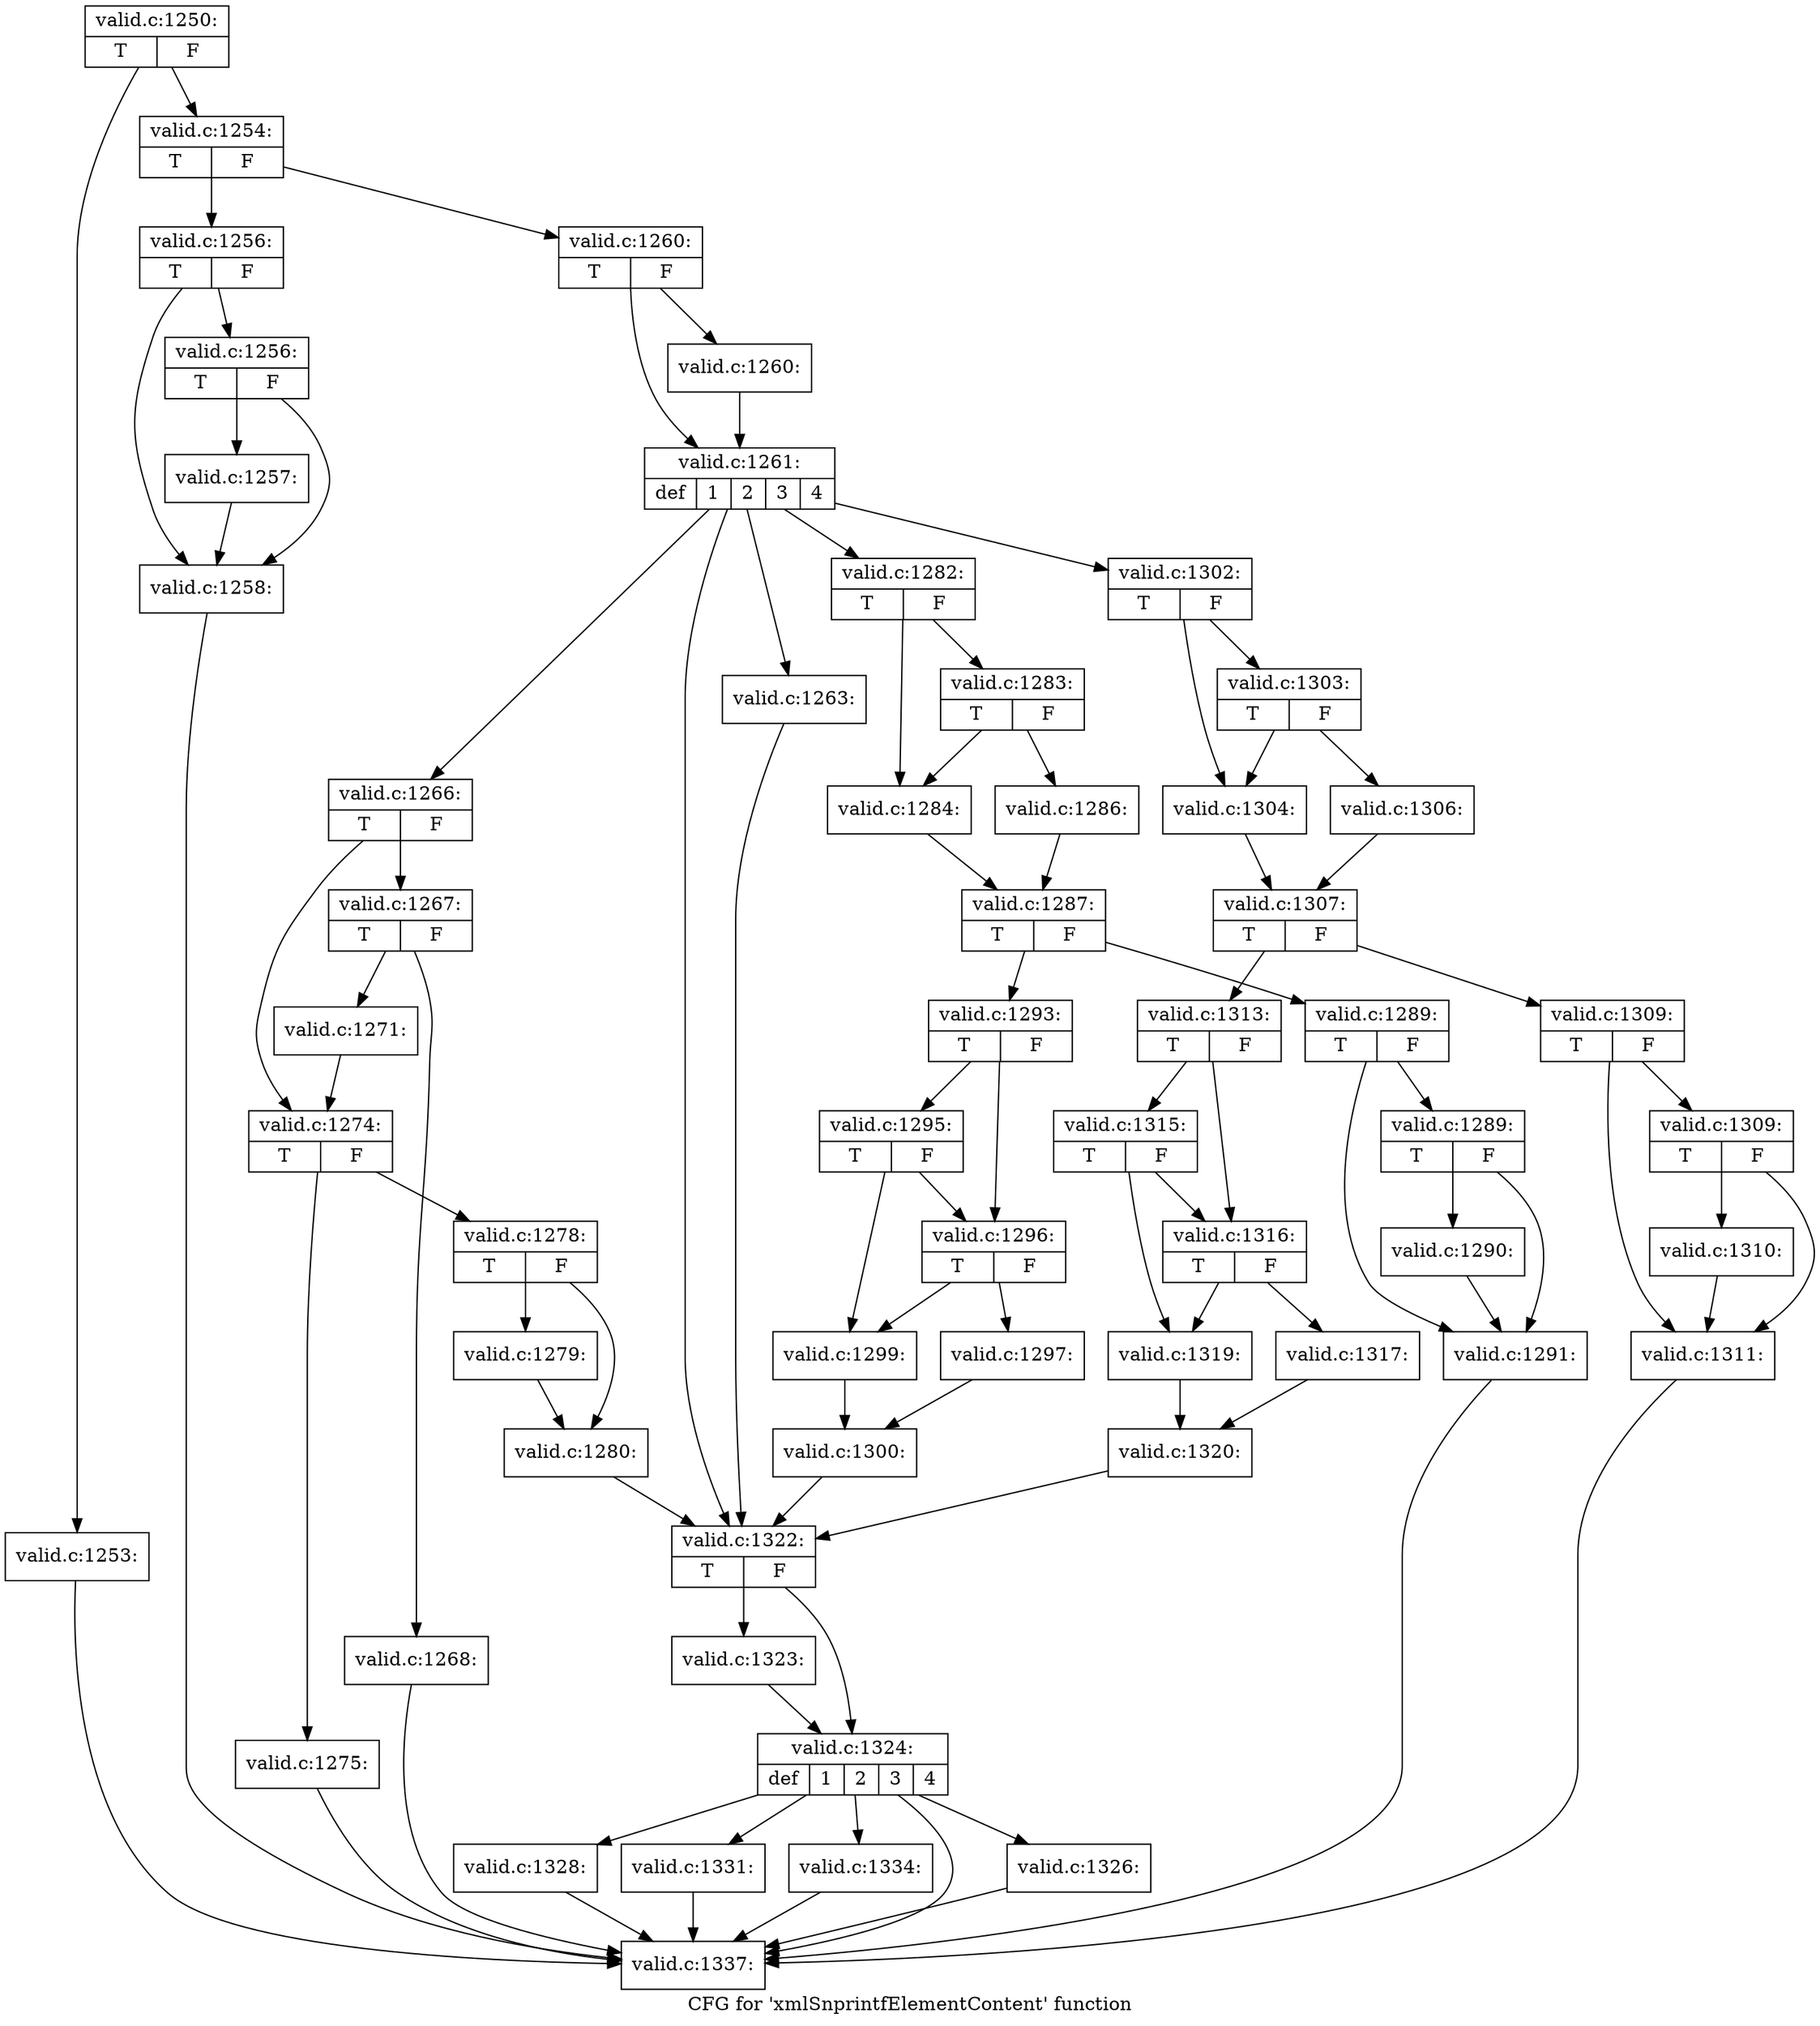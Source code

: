 digraph "CFG for 'xmlSnprintfElementContent' function" {
	label="CFG for 'xmlSnprintfElementContent' function";

	Node0x4f11970 [shape=record,label="{valid.c:1250:|{<s0>T|<s1>F}}"];
	Node0x4f11970 -> Node0x4f16ed0;
	Node0x4f11970 -> Node0x4f16f20;
	Node0x4f16ed0 [shape=record,label="{valid.c:1253:}"];
	Node0x4f16ed0 -> Node0x4f25c00;
	Node0x4f16f20 [shape=record,label="{valid.c:1254:|{<s0>T|<s1>F}}"];
	Node0x4f16f20 -> Node0x4f17b10;
	Node0x4f16f20 -> Node0x4f17e40;
	Node0x4f17b10 [shape=record,label="{valid.c:1256:|{<s0>T|<s1>F}}"];
	Node0x4f17b10 -> Node0x4f183a0;
	Node0x4f17b10 -> Node0x4f18350;
	Node0x4f183a0 [shape=record,label="{valid.c:1256:|{<s0>T|<s1>F}}"];
	Node0x4f183a0 -> Node0x4f18300;
	Node0x4f183a0 -> Node0x4f18350;
	Node0x4f18300 [shape=record,label="{valid.c:1257:}"];
	Node0x4f18300 -> Node0x4f18350;
	Node0x4f18350 [shape=record,label="{valid.c:1258:}"];
	Node0x4f18350 -> Node0x4f25c00;
	Node0x4f17e40 [shape=record,label="{valid.c:1260:|{<s0>T|<s1>F}}"];
	Node0x4f17e40 -> Node0x4f18fd0;
	Node0x4f17e40 -> Node0x4f19300;
	Node0x4f18fd0 [shape=record,label="{valid.c:1260:}"];
	Node0x4f18fd0 -> Node0x4f19300;
	Node0x4f19300 [shape=record,label="{valid.c:1261:|{<s0>def|<s1>1|<s2>2|<s3>3|<s4>4}}"];
	Node0x4f19300 -> Node0x4f19940;
	Node0x4f19300 -> Node0x4f19dc0;
	Node0x4f19300 -> Node0x4f1a160;
	Node0x4f19300 -> Node0x4f1ce20;
	Node0x4f19300 -> Node0x4f211e0;
	Node0x4f19dc0 [shape=record,label="{valid.c:1263:}"];
	Node0x4f19dc0 -> Node0x4f19940;
	Node0x4f1a160 [shape=record,label="{valid.c:1266:|{<s0>T|<s1>F}}"];
	Node0x4f1a160 -> Node0x4f1a210;
	Node0x4f1a160 -> Node0x4f1a260;
	Node0x4f1a210 [shape=record,label="{valid.c:1267:|{<s0>T|<s1>F}}"];
	Node0x4f1a210 -> Node0x4f1a6d0;
	Node0x4f1a210 -> Node0x4f1a720;
	Node0x4f1a6d0 [shape=record,label="{valid.c:1268:}"];
	Node0x4f1a6d0 -> Node0x4f25c00;
	Node0x4f1a720 [shape=record,label="{valid.c:1271:}"];
	Node0x4f1a720 -> Node0x4f1a260;
	Node0x4f1a260 [shape=record,label="{valid.c:1274:|{<s0>T|<s1>F}}"];
	Node0x4f1a260 -> Node0x4f1ae70;
	Node0x4f1a260 -> Node0x4f1b1a0;
	Node0x4f1ae70 [shape=record,label="{valid.c:1275:}"];
	Node0x4f1ae70 -> Node0x4f25c00;
	Node0x4f1b1a0 [shape=record,label="{valid.c:1278:|{<s0>T|<s1>F}}"];
	Node0x4f1b1a0 -> Node0x4f1c560;
	Node0x4f1b1a0 -> Node0x4f1c5b0;
	Node0x4f1c560 [shape=record,label="{valid.c:1279:}"];
	Node0x4f1c560 -> Node0x4f1c5b0;
	Node0x4f1c5b0 [shape=record,label="{valid.c:1280:}"];
	Node0x4f1c5b0 -> Node0x4f19940;
	Node0x4f1ce20 [shape=record,label="{valid.c:1282:|{<s0>T|<s1>F}}"];
	Node0x4f1ce20 -> Node0x4f1ced0;
	Node0x4f1ce20 -> Node0x4f1cfc0;
	Node0x4f1cfc0 [shape=record,label="{valid.c:1283:|{<s0>T|<s1>F}}"];
	Node0x4f1cfc0 -> Node0x4f1ced0;
	Node0x4f1cfc0 -> Node0x4f1cf70;
	Node0x4f1ced0 [shape=record,label="{valid.c:1284:}"];
	Node0x4f1ced0 -> Node0x4f1cf20;
	Node0x4f1cf70 [shape=record,label="{valid.c:1286:}"];
	Node0x4f1cf70 -> Node0x4f1cf20;
	Node0x4f1cf20 [shape=record,label="{valid.c:1287:|{<s0>T|<s1>F}}"];
	Node0x4f1cf20 -> Node0x4f1e4b0;
	Node0x4f1cf20 -> Node0x4f1e500;
	Node0x4f1e4b0 [shape=record,label="{valid.c:1289:|{<s0>T|<s1>F}}"];
	Node0x4f1e4b0 -> Node0x4f1ea20;
	Node0x4f1e4b0 -> Node0x4f1e9d0;
	Node0x4f1ea20 [shape=record,label="{valid.c:1289:|{<s0>T|<s1>F}}"];
	Node0x4f1ea20 -> Node0x4f1e980;
	Node0x4f1ea20 -> Node0x4f1e9d0;
	Node0x4f1e980 [shape=record,label="{valid.c:1290:}"];
	Node0x4f1e980 -> Node0x4f1e9d0;
	Node0x4f1e9d0 [shape=record,label="{valid.c:1291:}"];
	Node0x4f1e9d0 -> Node0x4f25c00;
	Node0x4f1e500 [shape=record,label="{valid.c:1293:|{<s0>T|<s1>F}}"];
	Node0x4f1e500 -> Node0x4f1f9f0;
	Node0x4f1e500 -> Node0x4f1fa70;
	Node0x4f1fa70 [shape=record,label="{valid.c:1295:|{<s0>T|<s1>F}}"];
	Node0x4f1fa70 -> Node0x4f1f9f0;
	Node0x4f1fa70 -> Node0x4f1f9a0;
	Node0x4f1f9f0 [shape=record,label="{valid.c:1296:|{<s0>T|<s1>F}}"];
	Node0x4f1f9f0 -> Node0x4f1f900;
	Node0x4f1f9f0 -> Node0x4f1f9a0;
	Node0x4f1f900 [shape=record,label="{valid.c:1297:}"];
	Node0x4f1f900 -> Node0x4f1f950;
	Node0x4f1f9a0 [shape=record,label="{valid.c:1299:}"];
	Node0x4f1f9a0 -> Node0x4f1f950;
	Node0x4f1f950 [shape=record,label="{valid.c:1300:}"];
	Node0x4f1f950 -> Node0x4f19940;
	Node0x4f211e0 [shape=record,label="{valid.c:1302:|{<s0>T|<s1>F}}"];
	Node0x4f211e0 -> Node0x4f21290;
	Node0x4f211e0 -> Node0x4f21380;
	Node0x4f21380 [shape=record,label="{valid.c:1303:|{<s0>T|<s1>F}}"];
	Node0x4f21380 -> Node0x4f21290;
	Node0x4f21380 -> Node0x4f21330;
	Node0x4f21290 [shape=record,label="{valid.c:1304:}"];
	Node0x4f21290 -> Node0x4f212e0;
	Node0x4f21330 [shape=record,label="{valid.c:1306:}"];
	Node0x4f21330 -> Node0x4f212e0;
	Node0x4f212e0 [shape=record,label="{valid.c:1307:|{<s0>T|<s1>F}}"];
	Node0x4f212e0 -> Node0x4f228f0;
	Node0x4f212e0 -> Node0x4f22940;
	Node0x4f228f0 [shape=record,label="{valid.c:1309:|{<s0>T|<s1>F}}"];
	Node0x4f228f0 -> Node0x4f22e60;
	Node0x4f228f0 -> Node0x4f22e10;
	Node0x4f22e60 [shape=record,label="{valid.c:1309:|{<s0>T|<s1>F}}"];
	Node0x4f22e60 -> Node0x4f22dc0;
	Node0x4f22e60 -> Node0x4f22e10;
	Node0x4f22dc0 [shape=record,label="{valid.c:1310:}"];
	Node0x4f22dc0 -> Node0x4f22e10;
	Node0x4f22e10 [shape=record,label="{valid.c:1311:}"];
	Node0x4f22e10 -> Node0x4f25c00;
	Node0x4f22940 [shape=record,label="{valid.c:1313:|{<s0>T|<s1>F}}"];
	Node0x4f22940 -> Node0x4f23e30;
	Node0x4f22940 -> Node0x4f23eb0;
	Node0x4f23eb0 [shape=record,label="{valid.c:1315:|{<s0>T|<s1>F}}"];
	Node0x4f23eb0 -> Node0x4f23e30;
	Node0x4f23eb0 -> Node0x4f23de0;
	Node0x4f23e30 [shape=record,label="{valid.c:1316:|{<s0>T|<s1>F}}"];
	Node0x4f23e30 -> Node0x4f23d40;
	Node0x4f23e30 -> Node0x4f23de0;
	Node0x4f23d40 [shape=record,label="{valid.c:1317:}"];
	Node0x4f23d40 -> Node0x4f23d90;
	Node0x4f23de0 [shape=record,label="{valid.c:1319:}"];
	Node0x4f23de0 -> Node0x4f23d90;
	Node0x4f23d90 [shape=record,label="{valid.c:1320:}"];
	Node0x4f23d90 -> Node0x4f19940;
	Node0x4f19940 [shape=record,label="{valid.c:1322:|{<s0>T|<s1>F}}"];
	Node0x4f19940 -> Node0x4f19af0;
	Node0x4f19940 -> Node0x4f255d0;
	Node0x4f19af0 [shape=record,label="{valid.c:1323:}"];
	Node0x4f19af0 -> Node0x4f255d0;
	Node0x4f255d0 [shape=record,label="{valid.c:1324:|{<s0>def|<s1>1|<s2>2|<s3>3|<s4>4}}"];
	Node0x4f255d0 -> Node0x4f25c00;
	Node0x4f255d0 -> Node0x4f26150;
	Node0x4f255d0 -> Node0x4f26230;
	Node0x4f255d0 -> Node0x4f265e0;
	Node0x4f255d0 -> Node0x4e90880;
	Node0x4f26150 [shape=record,label="{valid.c:1326:}"];
	Node0x4f26150 -> Node0x4f25c00;
	Node0x4f26230 [shape=record,label="{valid.c:1328:}"];
	Node0x4f26230 -> Node0x4f25c00;
	Node0x4f265e0 [shape=record,label="{valid.c:1331:}"];
	Node0x4f265e0 -> Node0x4f25c00;
	Node0x4e90880 [shape=record,label="{valid.c:1334:}"];
	Node0x4e90880 -> Node0x4f25c00;
	Node0x4f25c00 [shape=record,label="{valid.c:1337:}"];
}
